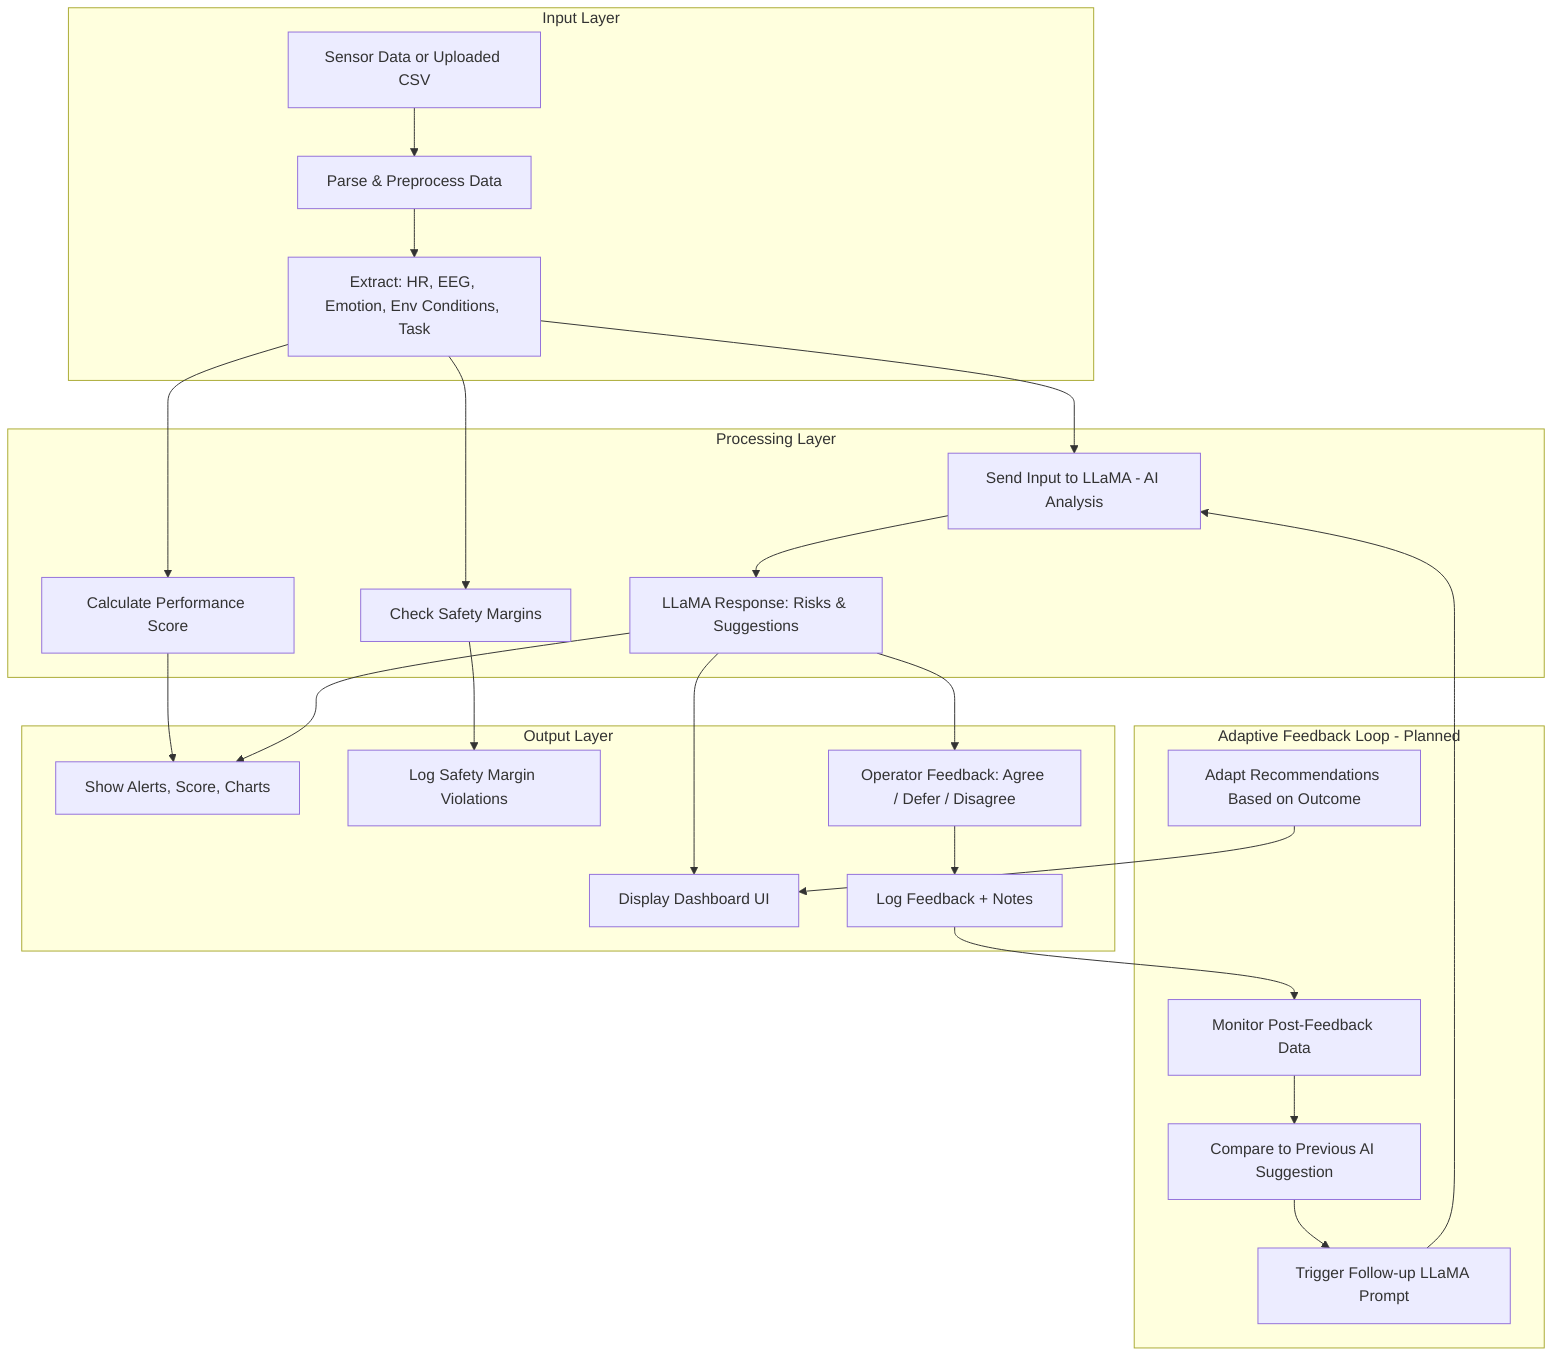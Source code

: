 flowchart TD
    subgraph INPUT_LAYER [Input Layer]
        A1[Sensor Data or Uploaded CSV]
        A2[Parse & Preprocess Data]
        A3[Extract: HR, EEG, Emotion, Env Conditions, Task]
    end

    subgraph PROCESSING_LAYER [Processing Layer]
        B1[Calculate Performance Score]
        B2[Check Safety Margins]
        B3[Send Input to LLaMA - AI Analysis]
        B4[LLaMA Response: Risks & Suggestions]
    end

    subgraph OUTPUT_LAYER [Output Layer]
        C1[Display Dashboard UI]
        C2[Show Alerts, Score, Charts]
        C3[Log Safety Margin Violations]
        C4[Operator Feedback: Agree / Defer / Disagree]
        C5[Log Feedback + Notes]
    end

    subgraph FEEDBACK_LOOP [Adaptive Feedback Loop - Planned]
        D1[Monitor Post-Feedback Data]
        D2[Compare to Previous AI Suggestion]
        D3[Trigger Follow-up LLaMA Prompt]
        D4[Adapt Recommendations Based on Outcome]
    end

    %% Connections
    A1 --> A2 --> A3
    A3 --> B1
    A3 --> B2
    A3 --> B3 --> B4

    B1 --> C2
    B2 --> C3
    B4 --> C1
    B4 --> C2
    B4 --> C4
    C4 --> C5

    %% Feedback loop
    C5 --> D1
    D1 --> D2 --> D3 --> B3
    D4 --> C1